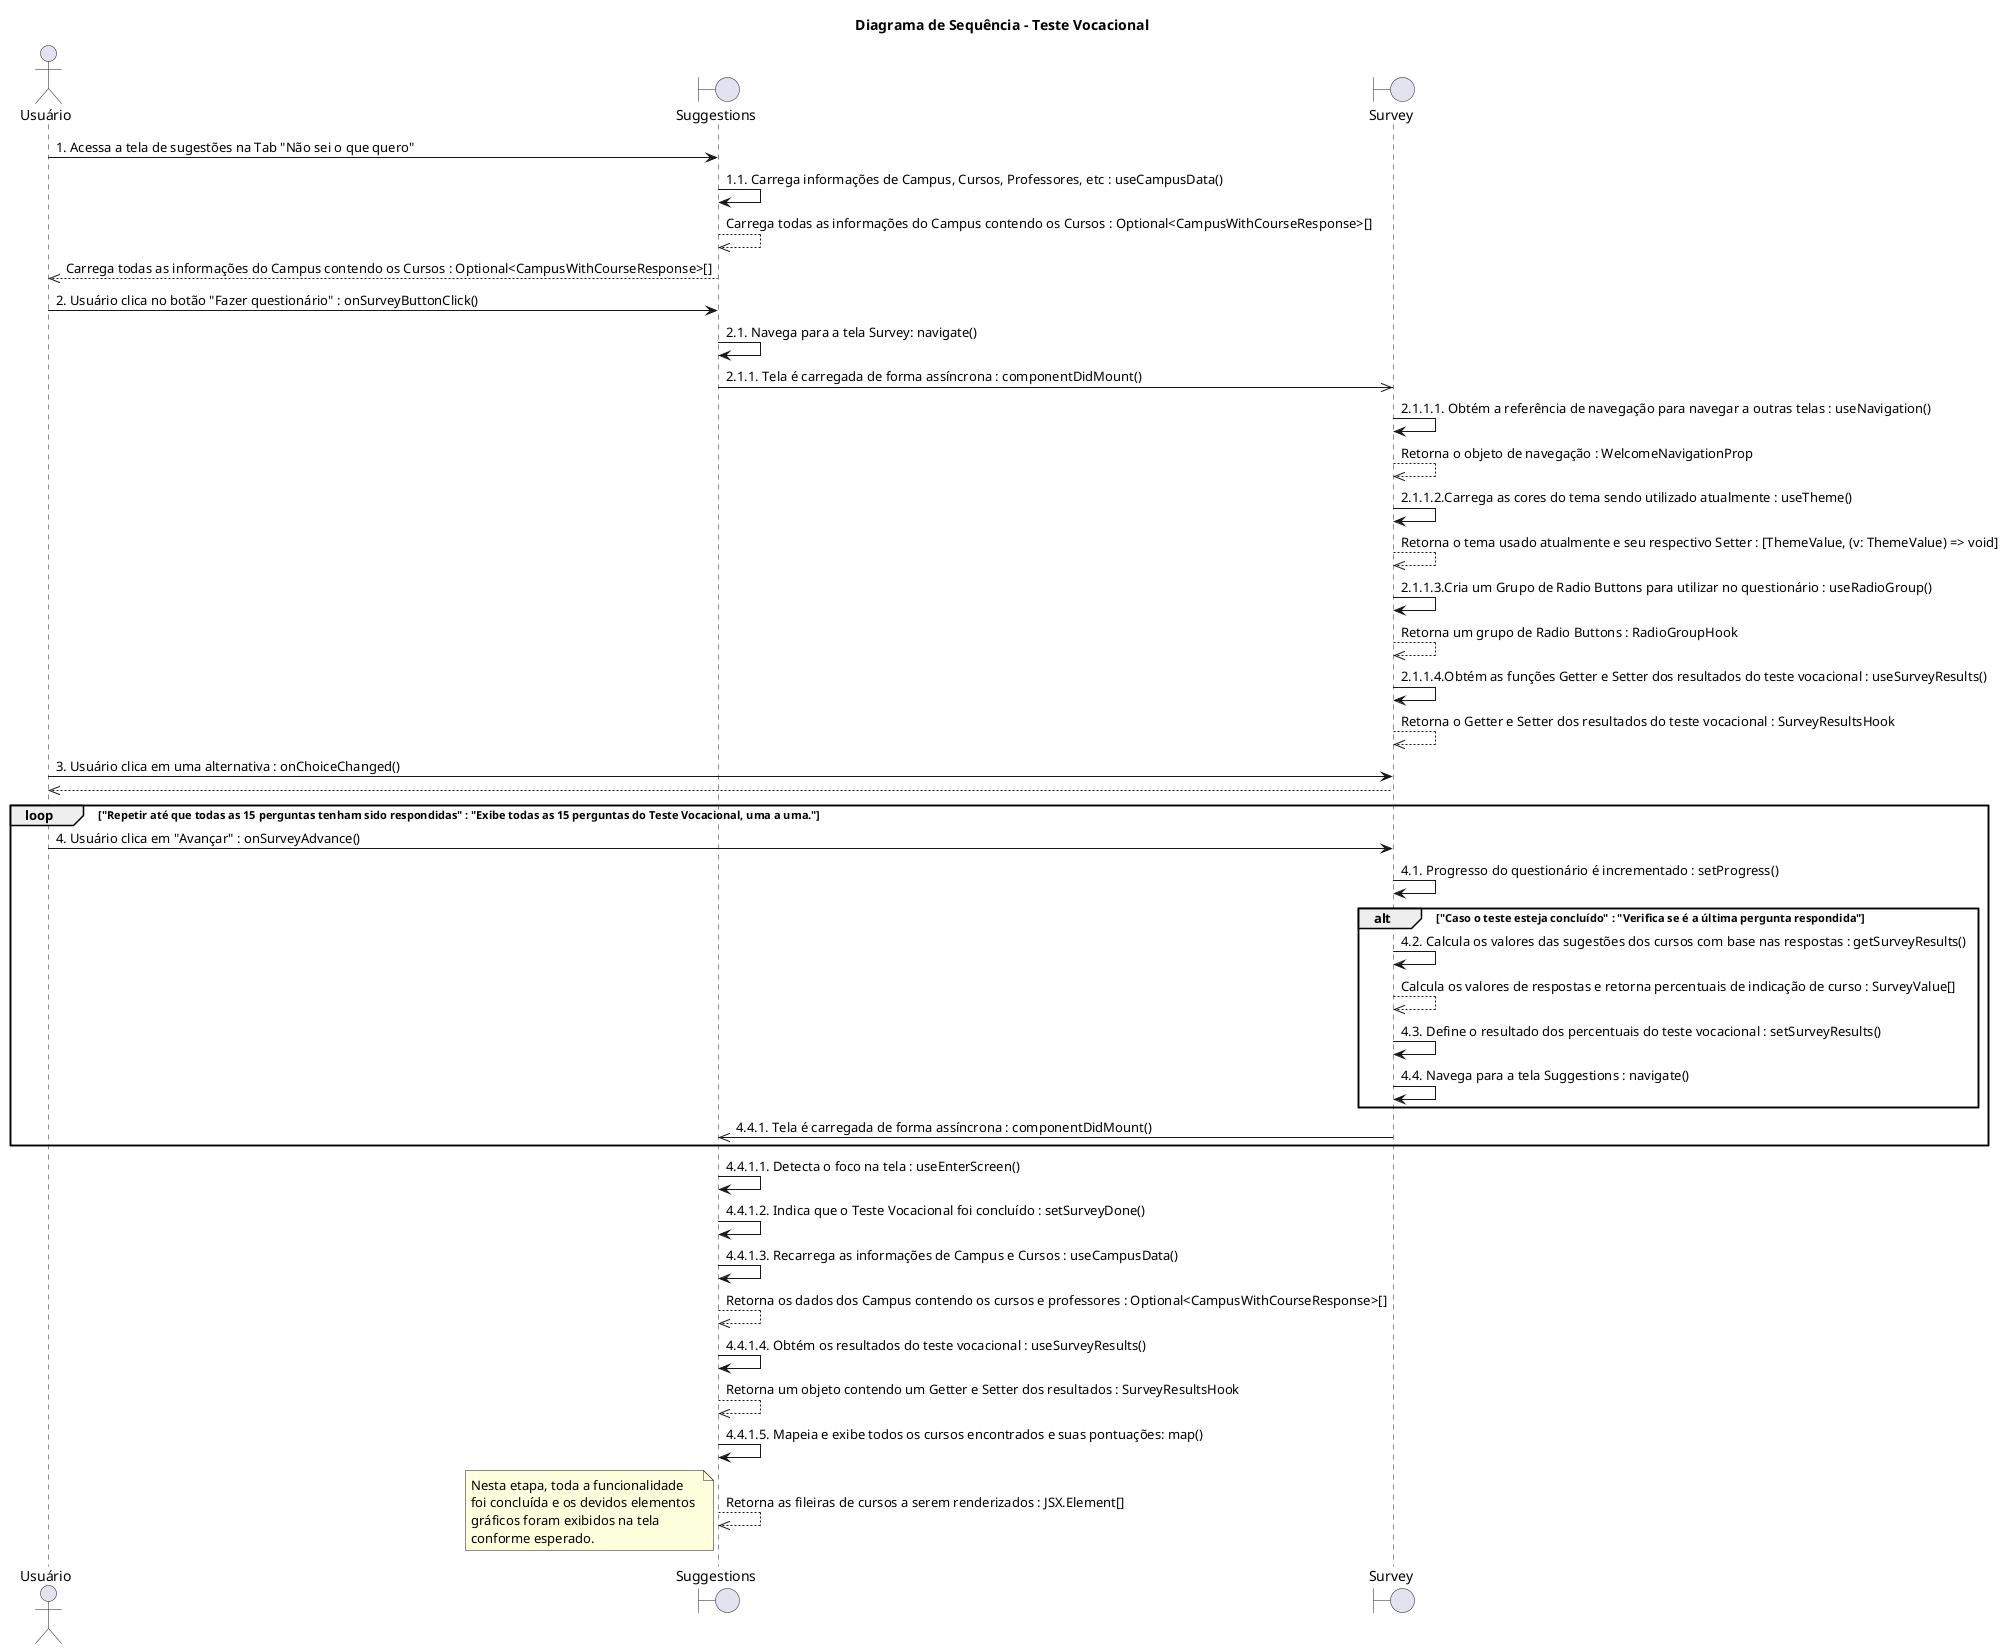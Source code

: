 @startuml "Sequence Diagram"

title "Diagrama de Sequência - Teste Vocacional"

actor "Usuário"         as USER
boundary "Suggestions"  as SUGGESTIONS
boundary "Survey"       as SURVEY

USER -> SUGGESTIONS : 1. Acessa a tela de sugestões na Tab "Não sei o que quero"
SUGGESTIONS -> SUGGESTIONS : 1.1. Carrega informações de Campus, Cursos, Professores, etc : useCampusData()
SUGGESTIONS -->> SUGGESTIONS : Carrega todas as informações do Campus contendo os Cursos : Optional<CampusWithCourseResponse>[]
SUGGESTIONS -->> USER : Carrega todas as informações do Campus contendo os Cursos : Optional<CampusWithCourseResponse>[]
USER -> SUGGESTIONS : 2. Usuário clica no botão "Fazer questionário" : onSurveyButtonClick()
SUGGESTIONS -> SUGGESTIONS : 2.1. Navega para a tela Survey: navigate()
SUGGESTIONS ->> SURVEY : 2.1.1. Tela é carregada de forma assíncrona : componentDidMount()
SURVEY -> SURVEY : 2.1.1.1. Obtém a referência de navegação para navegar a outras telas : useNavigation()
SURVEY -->> SURVEY : Retorna o objeto de navegação : WelcomeNavigationProp
SURVEY -> SURVEY : 2.1.1.2.Carrega as cores do tema sendo utilizado atualmente : useTheme()
SURVEY -->> SURVEY : Retorna o tema usado atualmente e seu respectivo Setter : [ThemeValue, (v: ThemeValue) => void]
SURVEY -> SURVEY : 2.1.1.3.Cria um Grupo de Radio Buttons para utilizar no questionário : useRadioGroup()
SURVEY -->> SURVEY : Retorna um grupo de Radio Buttons : RadioGroupHook
SURVEY -> SURVEY : 2.1.1.4.Obtém as funções Getter e Setter dos resultados do teste vocacional : useSurveyResults()
SURVEY -->> SURVEY : Retorna o Getter e Setter dos resultados do teste vocacional : SurveyResultsHook
USER -> SURVEY : 3. Usuário clica em uma alternativa : onChoiceChanged()
SURVEY -->> USER
loop "Repetir até que todas as 15 perguntas tenham sido respondidas" : "Exibe todas as 15 perguntas do Teste Vocacional, uma a uma."
  USER -> SURVEY : 4. Usuário clica em "Avançar" : onSurveyAdvance()
  SURVEY -> SURVEY : 4.1. Progresso do questionário é incrementado : setProgress()
  alt "Caso o teste esteja concluído" : "Verifica se é a última pergunta respondida"
    SURVEY -> SURVEY : 4.2. Calcula os valores das sugestões dos cursos com base nas respostas : getSurveyResults()
    SURVEY -->> SURVEY : Calcula os valores de respostas e retorna percentuais de indicação de curso : SurveyValue[]
    SURVEY -> SURVEY : 4.3. Define o resultado dos percentuais do teste vocacional : setSurveyResults()
    SURVEY -> SURVEY : 4.4. Navega para a tela Suggestions : navigate()
  end
  SURVEY ->> SUGGESTIONS : 4.4.1. Tela é carregada de forma assíncrona : componentDidMount()
end
SUGGESTIONS -> SUGGESTIONS : 4.4.1.1. Detecta o foco na tela : useEnterScreen()
SUGGESTIONS -> SUGGESTIONS : 4.4.1.2. Indica que o Teste Vocacional foi concluído : setSurveyDone()
SUGGESTIONS -> SUGGESTIONS : 4.4.1.3. Recarrega as informações de Campus e Cursos : useCampusData()
SUGGESTIONS -->> SUGGESTIONS : Retorna os dados dos Campus contendo os cursos e professores : Optional<CampusWithCourseResponse>[]
SUGGESTIONS -> SUGGESTIONS : 4.4.1.4. Obtém os resultados do teste vocacional : useSurveyResults()
SUGGESTIONS -->> SUGGESTIONS : Retorna um objeto contendo um Getter e Setter dos resultados : SurveyResultsHook
SUGGESTIONS -> SUGGESTIONS : 4.4.1.5. Mapeia e exibe todos os cursos encontrados e suas pontuações: map()
SUGGESTIONS -->> SUGGESTIONS : Retorna as fileiras de cursos a serem renderizados : JSX.Element[]
note left
  Nesta etapa, toda a funcionalidade 
  foi concluída e os devidos elementos 
  gráficos foram exibidos na tela 
  conforme esperado.
end note

@enduml
